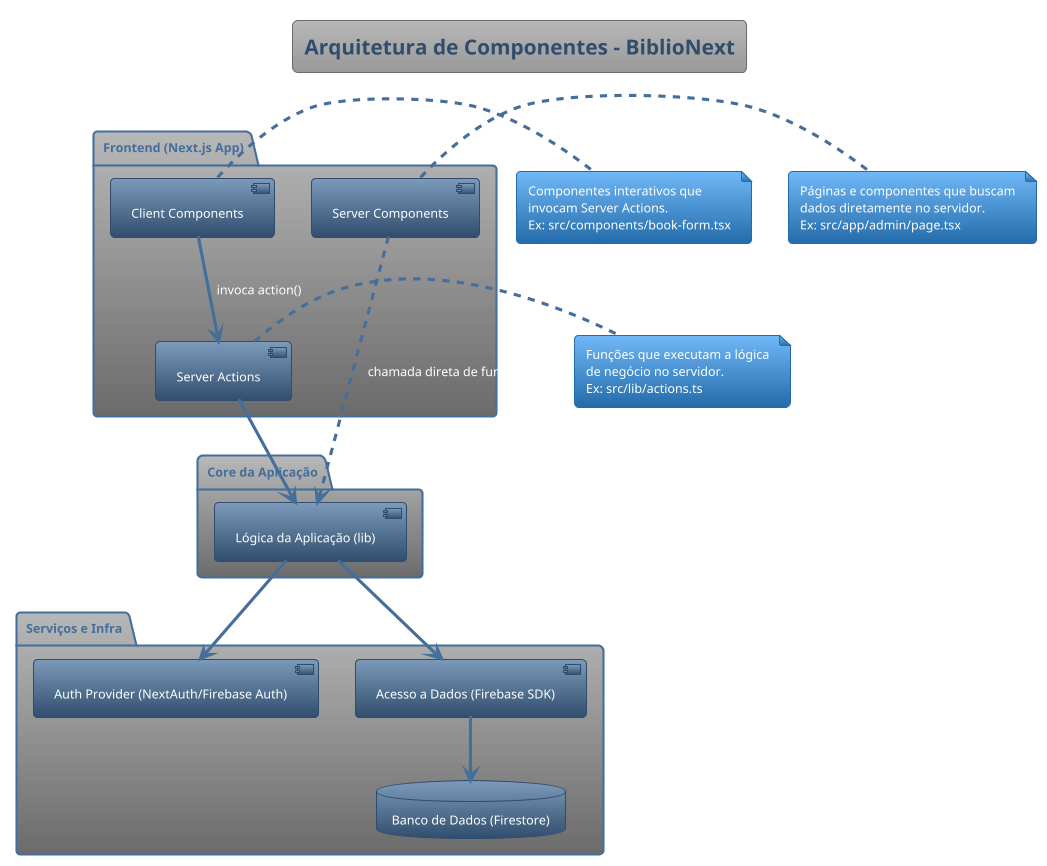 @startuml
' Diagrama de Componentes da Aplicação BiblioNext com Next.js
title Arquitetura de Componentes - BiblioNext

!theme spacelab

package "Frontend (Next.js App)" {
  [Client Components] as Client
  [Server Components] as Server
  [Server Actions] as Actions
}

package "Core da Aplicação" {
  [Lógica da Aplicação (lib)] as AppLogic
}

package "Serviços e Infra" {
  [Auth Provider (NextAuth/Firebase Auth)] as AuthProvider
  [Acesso a Dados (Firebase SDK)] as DataAccess
  database "Banco de Dados (Firestore)" as DB
}

' Notas explicativas
note right of Client
  Componentes interativos que
  invocam Server Actions.
  Ex: src/components/book-form.tsx
end note

note right of Server
  Páginas e componentes que buscam
  dados diretamente no servidor.
  Ex: src/app/admin/page.tsx
end note

note right of Actions
  Funções que executam a lógica
  de negócio no servidor.
  Ex: src/lib/actions.ts
end note

' Fluxo de dados e dependências
Client --> Actions : invoca action()
Server ..> AppLogic : chamada direta de funções
Actions --> AppLogic

AppLogic --> DataAccess
DataAccess --> DB
AppLogic --> AuthProvider
@enduml
